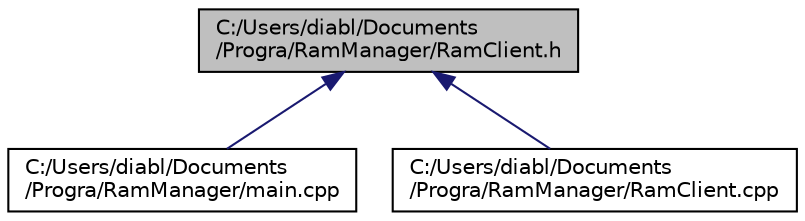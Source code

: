 digraph "C:/Users/diabl/Documents/Progra/RamManager/RamClient.h"
{
 // LATEX_PDF_SIZE
  edge [fontname="Helvetica",fontsize="10",labelfontname="Helvetica",labelfontsize="10"];
  node [fontname="Helvetica",fontsize="10",shape=record];
  Node1 [label="C:/Users/diabl/Documents\l/Progra/RamManager/RamClient.h",height=0.2,width=0.4,color="black", fillcolor="grey75", style="filled", fontcolor="black",tooltip=" "];
  Node1 -> Node2 [dir="back",color="midnightblue",fontsize="10",style="solid",fontname="Helvetica"];
  Node2 [label="C:/Users/diabl/Documents\l/Progra/RamManager/main.cpp",height=0.2,width=0.4,color="black", fillcolor="white", style="filled",URL="$_ram_manager_2main_8cpp.html",tooltip=" "];
  Node1 -> Node3 [dir="back",color="midnightblue",fontsize="10",style="solid",fontname="Helvetica"];
  Node3 [label="C:/Users/diabl/Documents\l/Progra/RamManager/RamClient.cpp",height=0.2,width=0.4,color="black", fillcolor="white", style="filled",URL="$_ram_client_8cpp.html",tooltip=" "];
}
